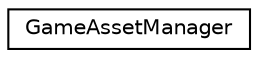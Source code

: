 digraph "Graphical Class Hierarchy"
{
  edge [fontname="Helvetica",fontsize="10",labelfontname="Helvetica",labelfontsize="10"];
  node [fontname="Helvetica",fontsize="10",shape=record];
  rankdir="LR";
  Node1 [label="GameAssetManager",height=0.2,width=0.4,color="black", fillcolor="white", style="filled",URL="$class_game_asset_manager.html"];
}
